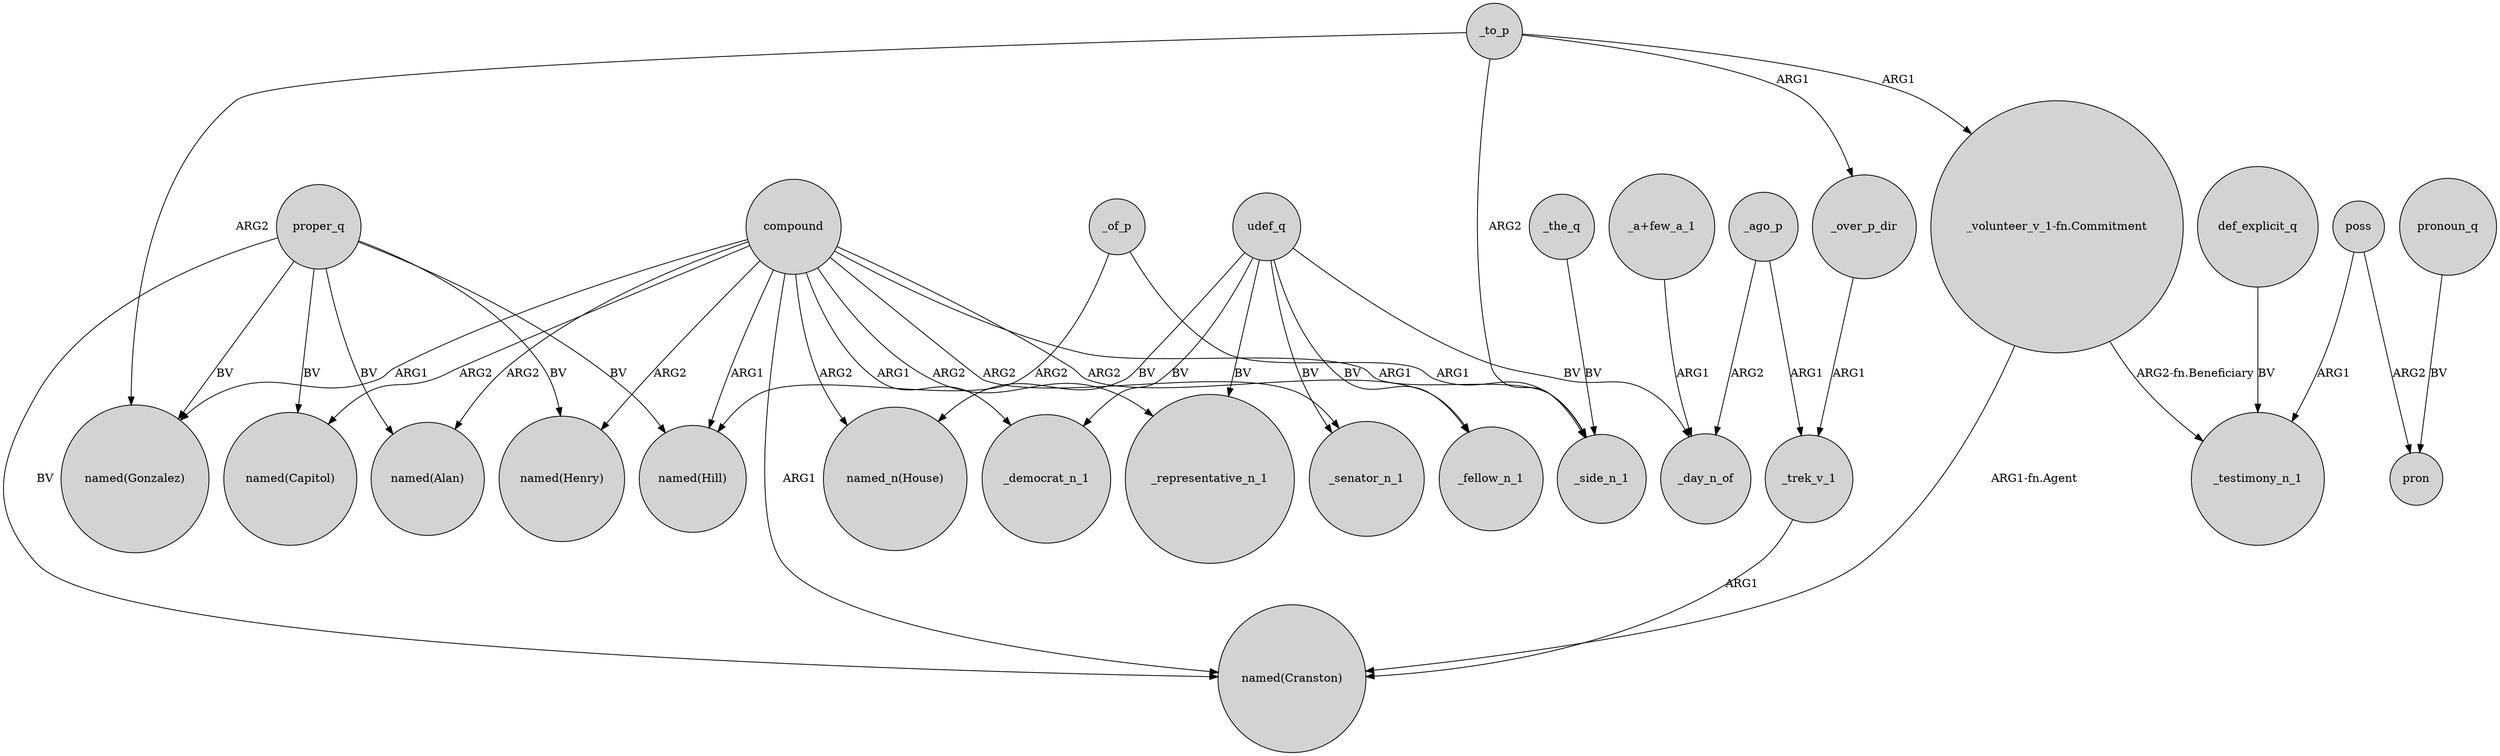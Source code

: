 digraph {
	node [shape=circle style=filled]
	udef_q -> "named_n(House)" [label=BV]
	udef_q -> _senator_n_1 [label=BV]
	_ago_p -> _day_n_of [label=ARG2]
	_to_p -> _over_p_dir [label=ARG1]
	_to_p -> "_volunteer_v_1-fn.Commitment" [label=ARG1]
	poss -> pron [label=ARG2]
	compound -> "named(Capitol)" [label=ARG2]
	udef_q -> _democrat_n_1 [label=BV]
	_the_q -> _side_n_1 [label=BV]
	compound -> _fellow_n_1 [label=ARG2]
	proper_q -> "named(Alan)" [label=BV]
	_of_p -> "named(Hill)" [label=ARG2]
	"_volunteer_v_1-fn.Commitment" -> _testimony_n_1 [label="ARG2-fn.Beneficiary"]
	proper_q -> "named(Gonzalez)" [label=BV]
	udef_q -> _day_n_of [label=BV]
	compound -> "named(Hill)" [label=ARG1]
	_over_p_dir -> _trek_v_1 [label=ARG1]
	poss -> _testimony_n_1 [label=ARG1]
	_to_p -> "named(Gonzalez)" [label=ARG2]
	pronoun_q -> pron [label=BV]
	compound -> _representative_n_1 [label=ARG2]
	"_a+few_a_1" -> _day_n_of [label=ARG1]
	udef_q -> _fellow_n_1 [label=BV]
	"_volunteer_v_1-fn.Commitment" -> "named(Cranston)" [label="ARG1-fn.Agent"]
	proper_q -> "named(Henry)" [label=BV]
	compound -> "named(Alan)" [label=ARG2]
	compound -> _democrat_n_1 [label=ARG1]
	compound -> _senator_n_1 [label=ARG2]
	compound -> "named_n(House)" [label=ARG2]
	_of_p -> _side_n_1 [label=ARG1]
	proper_q -> "named(Hill)" [label=BV]
	compound -> "named(Gonzalez)" [label=ARG1]
	def_explicit_q -> _testimony_n_1 [label=BV]
	udef_q -> _representative_n_1 [label=BV]
	compound -> "named(Henry)" [label=ARG2]
	_to_p -> _side_n_1 [label=ARG2]
	_ago_p -> _trek_v_1 [label=ARG1]
	proper_q -> "named(Cranston)" [label=BV]
	compound -> _side_n_1 [label=ARG1]
	compound -> "named(Cranston)" [label=ARG1]
	_trek_v_1 -> "named(Cranston)" [label=ARG1]
	proper_q -> "named(Capitol)" [label=BV]
}
